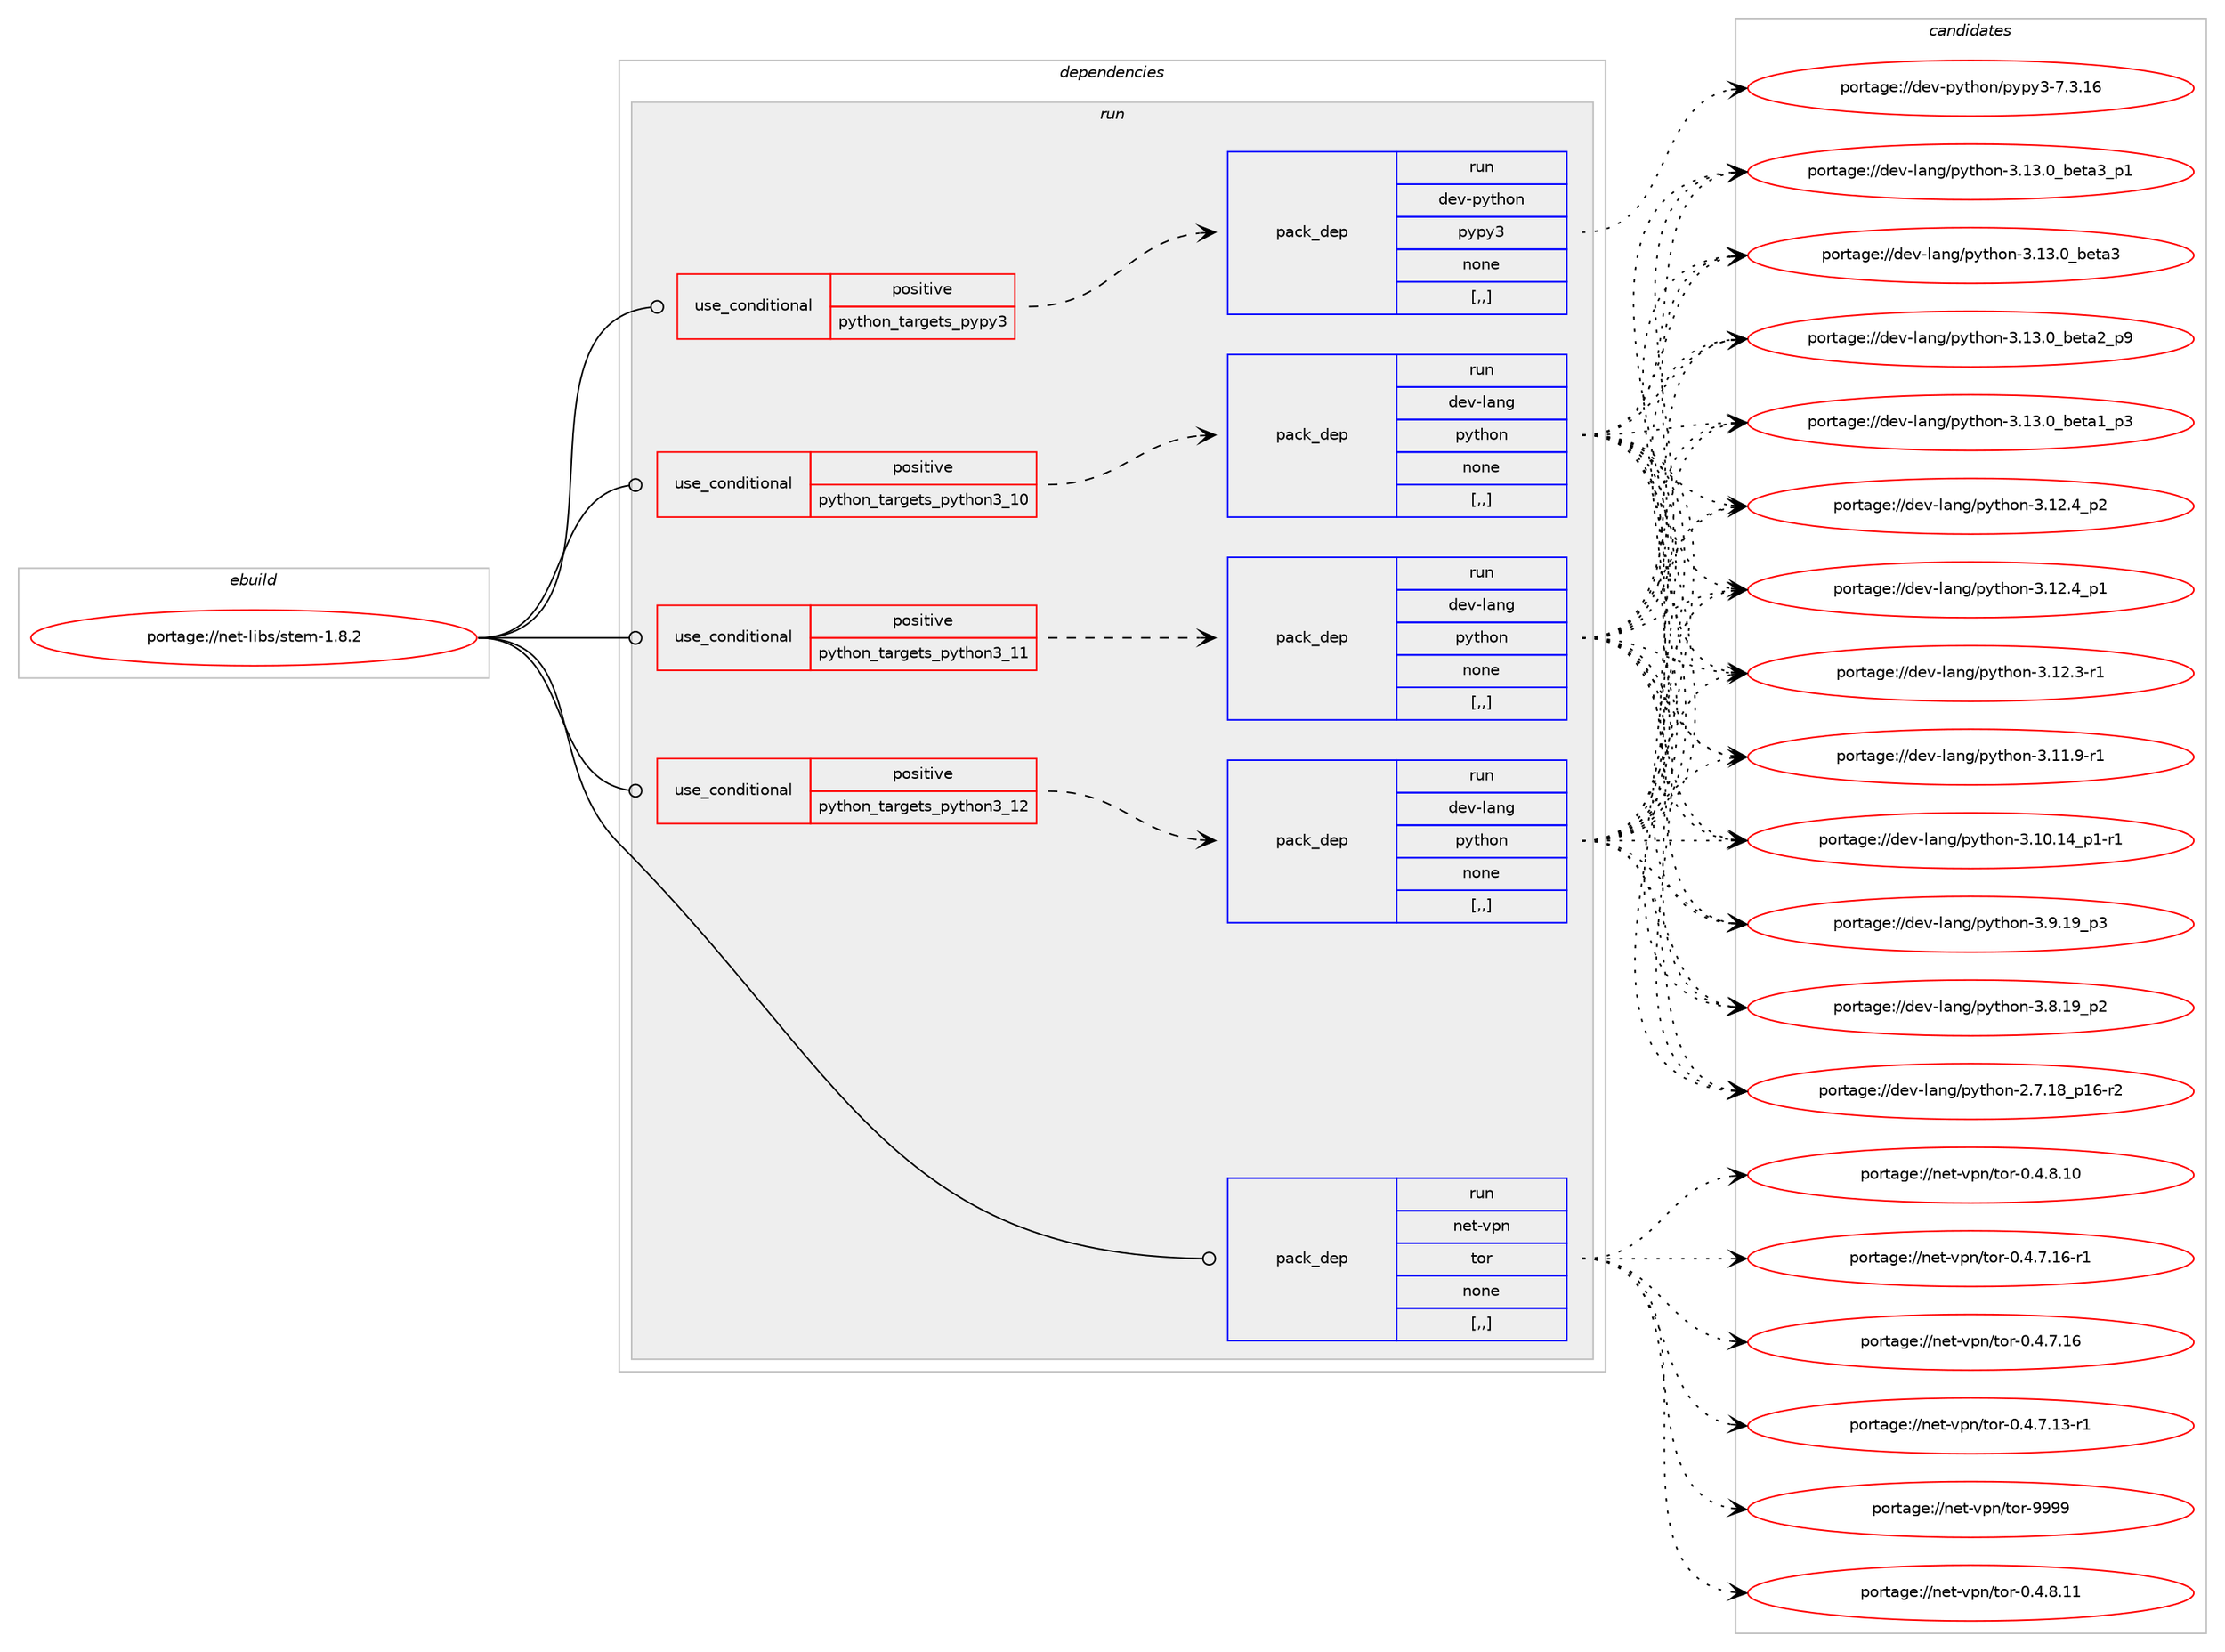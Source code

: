 digraph prolog {

# *************
# Graph options
# *************

newrank=true;
concentrate=true;
compound=true;
graph [rankdir=LR,fontname=Helvetica,fontsize=10,ranksep=1.5];#, ranksep=2.5, nodesep=0.2];
edge  [arrowhead=vee];
node  [fontname=Helvetica,fontsize=10];

# **********
# The ebuild
# **********

subgraph cluster_leftcol {
color=gray;
rank=same;
label=<<i>ebuild</i>>;
id [label="portage://net-libs/stem-1.8.2", color=red, width=4, href="../net-libs/stem-1.8.2.svg"];
}

# ****************
# The dependencies
# ****************

subgraph cluster_midcol {
color=gray;
label=<<i>dependencies</i>>;
subgraph cluster_compile {
fillcolor="#eeeeee";
style=filled;
label=<<i>compile</i>>;
}
subgraph cluster_compileandrun {
fillcolor="#eeeeee";
style=filled;
label=<<i>compile and run</i>>;
}
subgraph cluster_run {
fillcolor="#eeeeee";
style=filled;
label=<<i>run</i>>;
subgraph cond93899 {
dependency359168 [label=<<TABLE BORDER="0" CELLBORDER="1" CELLSPACING="0" CELLPADDING="4"><TR><TD ROWSPAN="3" CELLPADDING="10">use_conditional</TD></TR><TR><TD>positive</TD></TR><TR><TD>python_targets_pypy3</TD></TR></TABLE>>, shape=none, color=red];
subgraph pack262610 {
dependency359169 [label=<<TABLE BORDER="0" CELLBORDER="1" CELLSPACING="0" CELLPADDING="4" WIDTH="220"><TR><TD ROWSPAN="6" CELLPADDING="30">pack_dep</TD></TR><TR><TD WIDTH="110">run</TD></TR><TR><TD>dev-python</TD></TR><TR><TD>pypy3</TD></TR><TR><TD>none</TD></TR><TR><TD>[,,]</TD></TR></TABLE>>, shape=none, color=blue];
}
dependency359168:e -> dependency359169:w [weight=20,style="dashed",arrowhead="vee"];
}
id:e -> dependency359168:w [weight=20,style="solid",arrowhead="odot"];
subgraph cond93900 {
dependency359170 [label=<<TABLE BORDER="0" CELLBORDER="1" CELLSPACING="0" CELLPADDING="4"><TR><TD ROWSPAN="3" CELLPADDING="10">use_conditional</TD></TR><TR><TD>positive</TD></TR><TR><TD>python_targets_python3_10</TD></TR></TABLE>>, shape=none, color=red];
subgraph pack262611 {
dependency359171 [label=<<TABLE BORDER="0" CELLBORDER="1" CELLSPACING="0" CELLPADDING="4" WIDTH="220"><TR><TD ROWSPAN="6" CELLPADDING="30">pack_dep</TD></TR><TR><TD WIDTH="110">run</TD></TR><TR><TD>dev-lang</TD></TR><TR><TD>python</TD></TR><TR><TD>none</TD></TR><TR><TD>[,,]</TD></TR></TABLE>>, shape=none, color=blue];
}
dependency359170:e -> dependency359171:w [weight=20,style="dashed",arrowhead="vee"];
}
id:e -> dependency359170:w [weight=20,style="solid",arrowhead="odot"];
subgraph cond93901 {
dependency359172 [label=<<TABLE BORDER="0" CELLBORDER="1" CELLSPACING="0" CELLPADDING="4"><TR><TD ROWSPAN="3" CELLPADDING="10">use_conditional</TD></TR><TR><TD>positive</TD></TR><TR><TD>python_targets_python3_11</TD></TR></TABLE>>, shape=none, color=red];
subgraph pack262612 {
dependency359173 [label=<<TABLE BORDER="0" CELLBORDER="1" CELLSPACING="0" CELLPADDING="4" WIDTH="220"><TR><TD ROWSPAN="6" CELLPADDING="30">pack_dep</TD></TR><TR><TD WIDTH="110">run</TD></TR><TR><TD>dev-lang</TD></TR><TR><TD>python</TD></TR><TR><TD>none</TD></TR><TR><TD>[,,]</TD></TR></TABLE>>, shape=none, color=blue];
}
dependency359172:e -> dependency359173:w [weight=20,style="dashed",arrowhead="vee"];
}
id:e -> dependency359172:w [weight=20,style="solid",arrowhead="odot"];
subgraph cond93902 {
dependency359174 [label=<<TABLE BORDER="0" CELLBORDER="1" CELLSPACING="0" CELLPADDING="4"><TR><TD ROWSPAN="3" CELLPADDING="10">use_conditional</TD></TR><TR><TD>positive</TD></TR><TR><TD>python_targets_python3_12</TD></TR></TABLE>>, shape=none, color=red];
subgraph pack262613 {
dependency359175 [label=<<TABLE BORDER="0" CELLBORDER="1" CELLSPACING="0" CELLPADDING="4" WIDTH="220"><TR><TD ROWSPAN="6" CELLPADDING="30">pack_dep</TD></TR><TR><TD WIDTH="110">run</TD></TR><TR><TD>dev-lang</TD></TR><TR><TD>python</TD></TR><TR><TD>none</TD></TR><TR><TD>[,,]</TD></TR></TABLE>>, shape=none, color=blue];
}
dependency359174:e -> dependency359175:w [weight=20,style="dashed",arrowhead="vee"];
}
id:e -> dependency359174:w [weight=20,style="solid",arrowhead="odot"];
subgraph pack262614 {
dependency359176 [label=<<TABLE BORDER="0" CELLBORDER="1" CELLSPACING="0" CELLPADDING="4" WIDTH="220"><TR><TD ROWSPAN="6" CELLPADDING="30">pack_dep</TD></TR><TR><TD WIDTH="110">run</TD></TR><TR><TD>net-vpn</TD></TR><TR><TD>tor</TD></TR><TR><TD>none</TD></TR><TR><TD>[,,]</TD></TR></TABLE>>, shape=none, color=blue];
}
id:e -> dependency359176:w [weight=20,style="solid",arrowhead="odot"];
}
}

# **************
# The candidates
# **************

subgraph cluster_choices {
rank=same;
color=gray;
label=<<i>candidates</i>>;

subgraph choice262610 {
color=black;
nodesep=1;
choice10010111845112121116104111110471121211121215145554651464954 [label="portage://dev-python/pypy3-7.3.16", color=red, width=4,href="../dev-python/pypy3-7.3.16.svg"];
dependency359169:e -> choice10010111845112121116104111110471121211121215145554651464954:w [style=dotted,weight="100"];
}
subgraph choice262611 {
color=black;
nodesep=1;
choice10010111845108971101034711212111610411111045514649514648959810111697519511249 [label="portage://dev-lang/python-3.13.0_beta3_p1", color=red, width=4,href="../dev-lang/python-3.13.0_beta3_p1.svg"];
choice1001011184510897110103471121211161041111104551464951464895981011169751 [label="portage://dev-lang/python-3.13.0_beta3", color=red, width=4,href="../dev-lang/python-3.13.0_beta3.svg"];
choice10010111845108971101034711212111610411111045514649514648959810111697509511257 [label="portage://dev-lang/python-3.13.0_beta2_p9", color=red, width=4,href="../dev-lang/python-3.13.0_beta2_p9.svg"];
choice10010111845108971101034711212111610411111045514649514648959810111697499511251 [label="portage://dev-lang/python-3.13.0_beta1_p3", color=red, width=4,href="../dev-lang/python-3.13.0_beta1_p3.svg"];
choice100101118451089711010347112121116104111110455146495046529511250 [label="portage://dev-lang/python-3.12.4_p2", color=red, width=4,href="../dev-lang/python-3.12.4_p2.svg"];
choice100101118451089711010347112121116104111110455146495046529511249 [label="portage://dev-lang/python-3.12.4_p1", color=red, width=4,href="../dev-lang/python-3.12.4_p1.svg"];
choice100101118451089711010347112121116104111110455146495046514511449 [label="portage://dev-lang/python-3.12.3-r1", color=red, width=4,href="../dev-lang/python-3.12.3-r1.svg"];
choice100101118451089711010347112121116104111110455146494946574511449 [label="portage://dev-lang/python-3.11.9-r1", color=red, width=4,href="../dev-lang/python-3.11.9-r1.svg"];
choice100101118451089711010347112121116104111110455146494846495295112494511449 [label="portage://dev-lang/python-3.10.14_p1-r1", color=red, width=4,href="../dev-lang/python-3.10.14_p1-r1.svg"];
choice100101118451089711010347112121116104111110455146574649579511251 [label="portage://dev-lang/python-3.9.19_p3", color=red, width=4,href="../dev-lang/python-3.9.19_p3.svg"];
choice100101118451089711010347112121116104111110455146564649579511250 [label="portage://dev-lang/python-3.8.19_p2", color=red, width=4,href="../dev-lang/python-3.8.19_p2.svg"];
choice100101118451089711010347112121116104111110455046554649569511249544511450 [label="portage://dev-lang/python-2.7.18_p16-r2", color=red, width=4,href="../dev-lang/python-2.7.18_p16-r2.svg"];
dependency359171:e -> choice10010111845108971101034711212111610411111045514649514648959810111697519511249:w [style=dotted,weight="100"];
dependency359171:e -> choice1001011184510897110103471121211161041111104551464951464895981011169751:w [style=dotted,weight="100"];
dependency359171:e -> choice10010111845108971101034711212111610411111045514649514648959810111697509511257:w [style=dotted,weight="100"];
dependency359171:e -> choice10010111845108971101034711212111610411111045514649514648959810111697499511251:w [style=dotted,weight="100"];
dependency359171:e -> choice100101118451089711010347112121116104111110455146495046529511250:w [style=dotted,weight="100"];
dependency359171:e -> choice100101118451089711010347112121116104111110455146495046529511249:w [style=dotted,weight="100"];
dependency359171:e -> choice100101118451089711010347112121116104111110455146495046514511449:w [style=dotted,weight="100"];
dependency359171:e -> choice100101118451089711010347112121116104111110455146494946574511449:w [style=dotted,weight="100"];
dependency359171:e -> choice100101118451089711010347112121116104111110455146494846495295112494511449:w [style=dotted,weight="100"];
dependency359171:e -> choice100101118451089711010347112121116104111110455146574649579511251:w [style=dotted,weight="100"];
dependency359171:e -> choice100101118451089711010347112121116104111110455146564649579511250:w [style=dotted,weight="100"];
dependency359171:e -> choice100101118451089711010347112121116104111110455046554649569511249544511450:w [style=dotted,weight="100"];
}
subgraph choice262612 {
color=black;
nodesep=1;
choice10010111845108971101034711212111610411111045514649514648959810111697519511249 [label="portage://dev-lang/python-3.13.0_beta3_p1", color=red, width=4,href="../dev-lang/python-3.13.0_beta3_p1.svg"];
choice1001011184510897110103471121211161041111104551464951464895981011169751 [label="portage://dev-lang/python-3.13.0_beta3", color=red, width=4,href="../dev-lang/python-3.13.0_beta3.svg"];
choice10010111845108971101034711212111610411111045514649514648959810111697509511257 [label="portage://dev-lang/python-3.13.0_beta2_p9", color=red, width=4,href="../dev-lang/python-3.13.0_beta2_p9.svg"];
choice10010111845108971101034711212111610411111045514649514648959810111697499511251 [label="portage://dev-lang/python-3.13.0_beta1_p3", color=red, width=4,href="../dev-lang/python-3.13.0_beta1_p3.svg"];
choice100101118451089711010347112121116104111110455146495046529511250 [label="portage://dev-lang/python-3.12.4_p2", color=red, width=4,href="../dev-lang/python-3.12.4_p2.svg"];
choice100101118451089711010347112121116104111110455146495046529511249 [label="portage://dev-lang/python-3.12.4_p1", color=red, width=4,href="../dev-lang/python-3.12.4_p1.svg"];
choice100101118451089711010347112121116104111110455146495046514511449 [label="portage://dev-lang/python-3.12.3-r1", color=red, width=4,href="../dev-lang/python-3.12.3-r1.svg"];
choice100101118451089711010347112121116104111110455146494946574511449 [label="portage://dev-lang/python-3.11.9-r1", color=red, width=4,href="../dev-lang/python-3.11.9-r1.svg"];
choice100101118451089711010347112121116104111110455146494846495295112494511449 [label="portage://dev-lang/python-3.10.14_p1-r1", color=red, width=4,href="../dev-lang/python-3.10.14_p1-r1.svg"];
choice100101118451089711010347112121116104111110455146574649579511251 [label="portage://dev-lang/python-3.9.19_p3", color=red, width=4,href="../dev-lang/python-3.9.19_p3.svg"];
choice100101118451089711010347112121116104111110455146564649579511250 [label="portage://dev-lang/python-3.8.19_p2", color=red, width=4,href="../dev-lang/python-3.8.19_p2.svg"];
choice100101118451089711010347112121116104111110455046554649569511249544511450 [label="portage://dev-lang/python-2.7.18_p16-r2", color=red, width=4,href="../dev-lang/python-2.7.18_p16-r2.svg"];
dependency359173:e -> choice10010111845108971101034711212111610411111045514649514648959810111697519511249:w [style=dotted,weight="100"];
dependency359173:e -> choice1001011184510897110103471121211161041111104551464951464895981011169751:w [style=dotted,weight="100"];
dependency359173:e -> choice10010111845108971101034711212111610411111045514649514648959810111697509511257:w [style=dotted,weight="100"];
dependency359173:e -> choice10010111845108971101034711212111610411111045514649514648959810111697499511251:w [style=dotted,weight="100"];
dependency359173:e -> choice100101118451089711010347112121116104111110455146495046529511250:w [style=dotted,weight="100"];
dependency359173:e -> choice100101118451089711010347112121116104111110455146495046529511249:w [style=dotted,weight="100"];
dependency359173:e -> choice100101118451089711010347112121116104111110455146495046514511449:w [style=dotted,weight="100"];
dependency359173:e -> choice100101118451089711010347112121116104111110455146494946574511449:w [style=dotted,weight="100"];
dependency359173:e -> choice100101118451089711010347112121116104111110455146494846495295112494511449:w [style=dotted,weight="100"];
dependency359173:e -> choice100101118451089711010347112121116104111110455146574649579511251:w [style=dotted,weight="100"];
dependency359173:e -> choice100101118451089711010347112121116104111110455146564649579511250:w [style=dotted,weight="100"];
dependency359173:e -> choice100101118451089711010347112121116104111110455046554649569511249544511450:w [style=dotted,weight="100"];
}
subgraph choice262613 {
color=black;
nodesep=1;
choice10010111845108971101034711212111610411111045514649514648959810111697519511249 [label="portage://dev-lang/python-3.13.0_beta3_p1", color=red, width=4,href="../dev-lang/python-3.13.0_beta3_p1.svg"];
choice1001011184510897110103471121211161041111104551464951464895981011169751 [label="portage://dev-lang/python-3.13.0_beta3", color=red, width=4,href="../dev-lang/python-3.13.0_beta3.svg"];
choice10010111845108971101034711212111610411111045514649514648959810111697509511257 [label="portage://dev-lang/python-3.13.0_beta2_p9", color=red, width=4,href="../dev-lang/python-3.13.0_beta2_p9.svg"];
choice10010111845108971101034711212111610411111045514649514648959810111697499511251 [label="portage://dev-lang/python-3.13.0_beta1_p3", color=red, width=4,href="../dev-lang/python-3.13.0_beta1_p3.svg"];
choice100101118451089711010347112121116104111110455146495046529511250 [label="portage://dev-lang/python-3.12.4_p2", color=red, width=4,href="../dev-lang/python-3.12.4_p2.svg"];
choice100101118451089711010347112121116104111110455146495046529511249 [label="portage://dev-lang/python-3.12.4_p1", color=red, width=4,href="../dev-lang/python-3.12.4_p1.svg"];
choice100101118451089711010347112121116104111110455146495046514511449 [label="portage://dev-lang/python-3.12.3-r1", color=red, width=4,href="../dev-lang/python-3.12.3-r1.svg"];
choice100101118451089711010347112121116104111110455146494946574511449 [label="portage://dev-lang/python-3.11.9-r1", color=red, width=4,href="../dev-lang/python-3.11.9-r1.svg"];
choice100101118451089711010347112121116104111110455146494846495295112494511449 [label="portage://dev-lang/python-3.10.14_p1-r1", color=red, width=4,href="../dev-lang/python-3.10.14_p1-r1.svg"];
choice100101118451089711010347112121116104111110455146574649579511251 [label="portage://dev-lang/python-3.9.19_p3", color=red, width=4,href="../dev-lang/python-3.9.19_p3.svg"];
choice100101118451089711010347112121116104111110455146564649579511250 [label="portage://dev-lang/python-3.8.19_p2", color=red, width=4,href="../dev-lang/python-3.8.19_p2.svg"];
choice100101118451089711010347112121116104111110455046554649569511249544511450 [label="portage://dev-lang/python-2.7.18_p16-r2", color=red, width=4,href="../dev-lang/python-2.7.18_p16-r2.svg"];
dependency359175:e -> choice10010111845108971101034711212111610411111045514649514648959810111697519511249:w [style=dotted,weight="100"];
dependency359175:e -> choice1001011184510897110103471121211161041111104551464951464895981011169751:w [style=dotted,weight="100"];
dependency359175:e -> choice10010111845108971101034711212111610411111045514649514648959810111697509511257:w [style=dotted,weight="100"];
dependency359175:e -> choice10010111845108971101034711212111610411111045514649514648959810111697499511251:w [style=dotted,weight="100"];
dependency359175:e -> choice100101118451089711010347112121116104111110455146495046529511250:w [style=dotted,weight="100"];
dependency359175:e -> choice100101118451089711010347112121116104111110455146495046529511249:w [style=dotted,weight="100"];
dependency359175:e -> choice100101118451089711010347112121116104111110455146495046514511449:w [style=dotted,weight="100"];
dependency359175:e -> choice100101118451089711010347112121116104111110455146494946574511449:w [style=dotted,weight="100"];
dependency359175:e -> choice100101118451089711010347112121116104111110455146494846495295112494511449:w [style=dotted,weight="100"];
dependency359175:e -> choice100101118451089711010347112121116104111110455146574649579511251:w [style=dotted,weight="100"];
dependency359175:e -> choice100101118451089711010347112121116104111110455146564649579511250:w [style=dotted,weight="100"];
dependency359175:e -> choice100101118451089711010347112121116104111110455046554649569511249544511450:w [style=dotted,weight="100"];
}
subgraph choice262614 {
color=black;
nodesep=1;
choice11010111645118112110471161111144557575757 [label="portage://net-vpn/tor-9999", color=red, width=4,href="../net-vpn/tor-9999.svg"];
choice1101011164511811211047116111114454846524656464949 [label="portage://net-vpn/tor-0.4.8.11", color=red, width=4,href="../net-vpn/tor-0.4.8.11.svg"];
choice1101011164511811211047116111114454846524656464948 [label="portage://net-vpn/tor-0.4.8.10", color=red, width=4,href="../net-vpn/tor-0.4.8.10.svg"];
choice11010111645118112110471161111144548465246554649544511449 [label="portage://net-vpn/tor-0.4.7.16-r1", color=red, width=4,href="../net-vpn/tor-0.4.7.16-r1.svg"];
choice1101011164511811211047116111114454846524655464954 [label="portage://net-vpn/tor-0.4.7.16", color=red, width=4,href="../net-vpn/tor-0.4.7.16.svg"];
choice11010111645118112110471161111144548465246554649514511449 [label="portage://net-vpn/tor-0.4.7.13-r1", color=red, width=4,href="../net-vpn/tor-0.4.7.13-r1.svg"];
dependency359176:e -> choice11010111645118112110471161111144557575757:w [style=dotted,weight="100"];
dependency359176:e -> choice1101011164511811211047116111114454846524656464949:w [style=dotted,weight="100"];
dependency359176:e -> choice1101011164511811211047116111114454846524656464948:w [style=dotted,weight="100"];
dependency359176:e -> choice11010111645118112110471161111144548465246554649544511449:w [style=dotted,weight="100"];
dependency359176:e -> choice1101011164511811211047116111114454846524655464954:w [style=dotted,weight="100"];
dependency359176:e -> choice11010111645118112110471161111144548465246554649514511449:w [style=dotted,weight="100"];
}
}

}

